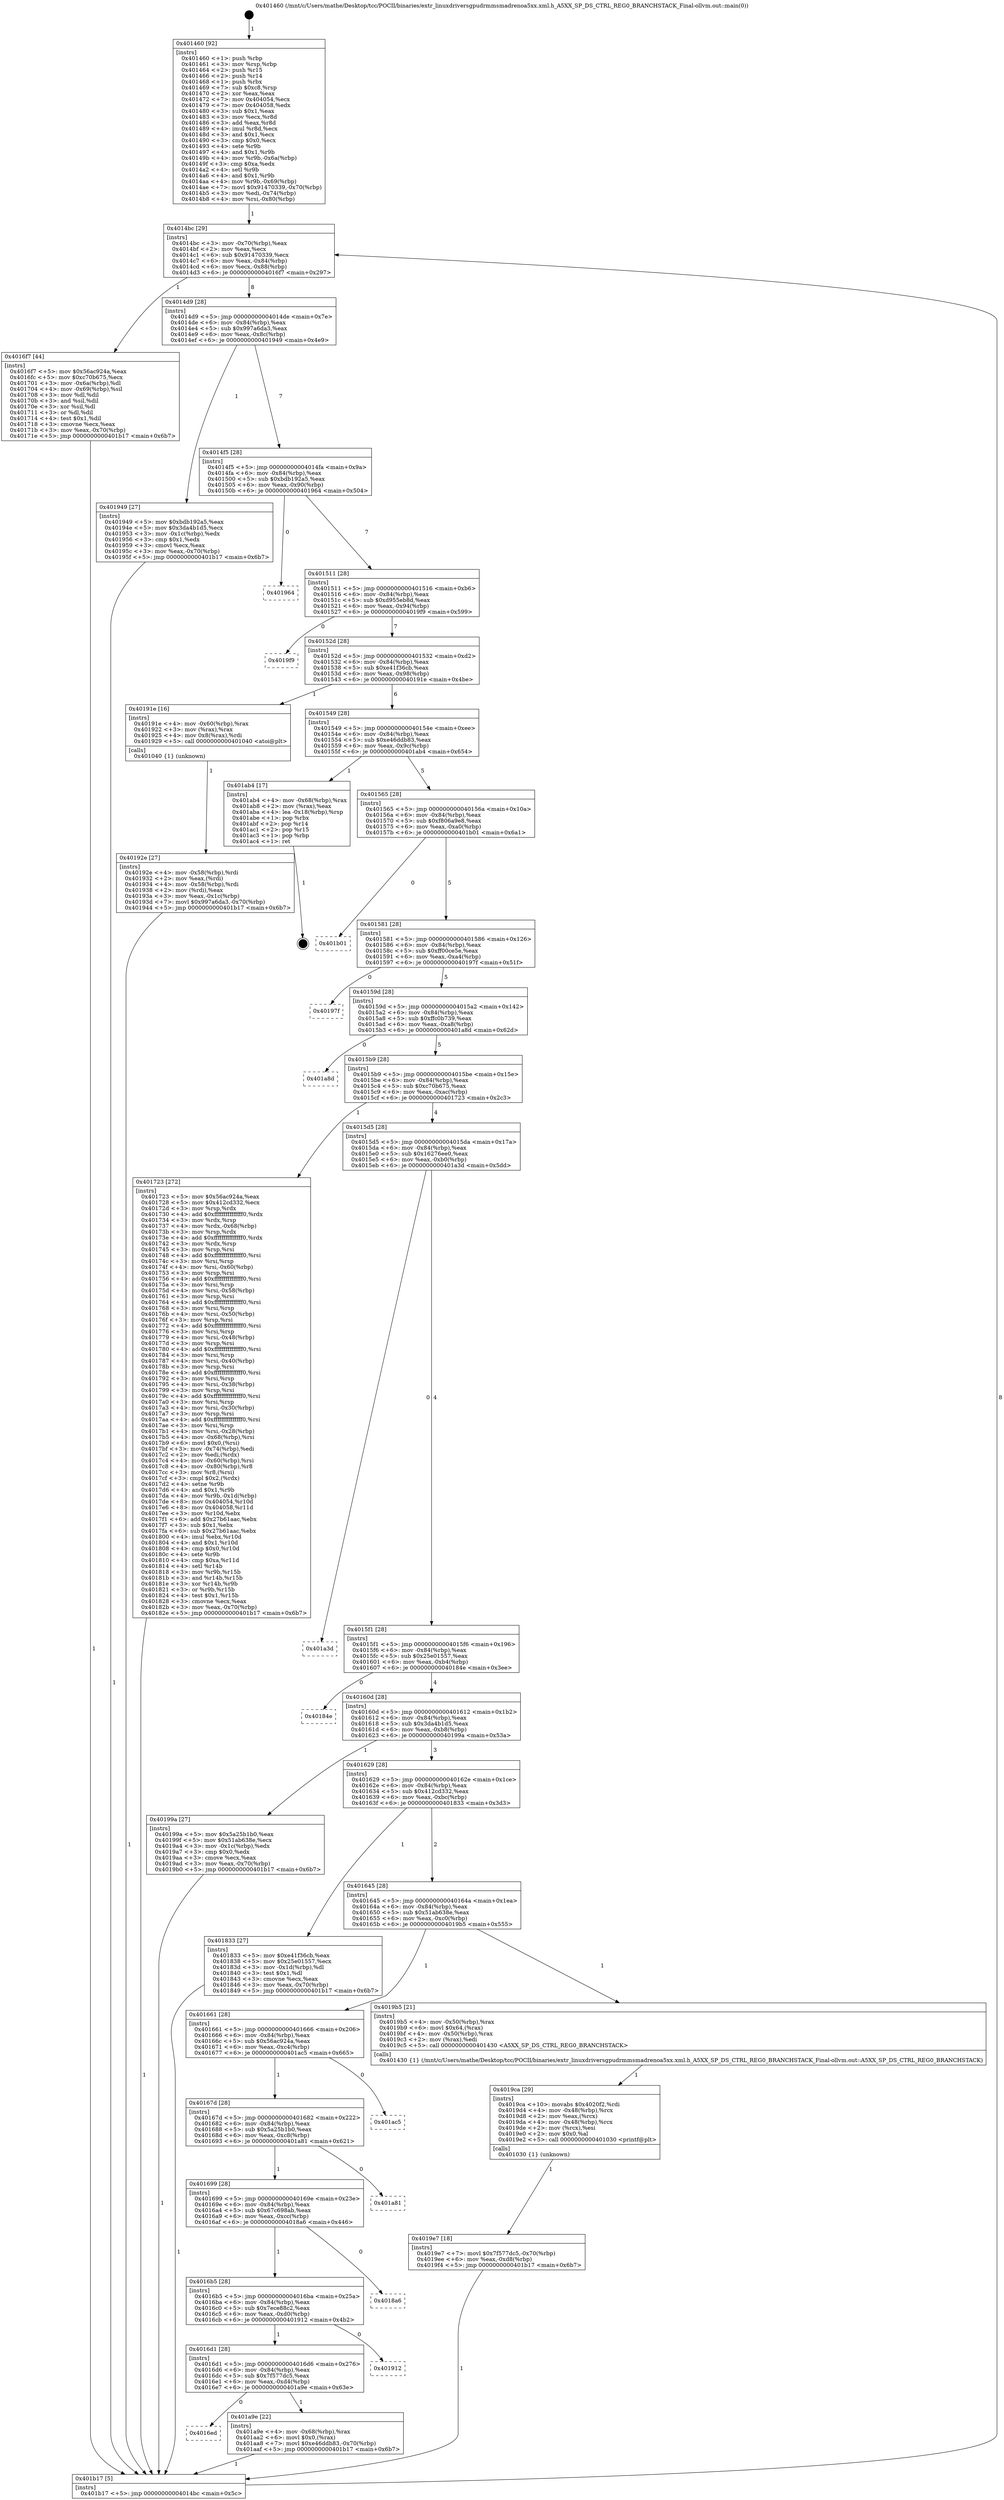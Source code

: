 digraph "0x401460" {
  label = "0x401460 (/mnt/c/Users/mathe/Desktop/tcc/POCII/binaries/extr_linuxdriversgpudrmmsmadrenoa5xx.xml.h_A5XX_SP_DS_CTRL_REG0_BRANCHSTACK_Final-ollvm.out::main(0))"
  labelloc = "t"
  node[shape=record]

  Entry [label="",width=0.3,height=0.3,shape=circle,fillcolor=black,style=filled]
  "0x4014bc" [label="{
     0x4014bc [29]\l
     | [instrs]\l
     &nbsp;&nbsp;0x4014bc \<+3\>: mov -0x70(%rbp),%eax\l
     &nbsp;&nbsp;0x4014bf \<+2\>: mov %eax,%ecx\l
     &nbsp;&nbsp;0x4014c1 \<+6\>: sub $0x91470339,%ecx\l
     &nbsp;&nbsp;0x4014c7 \<+6\>: mov %eax,-0x84(%rbp)\l
     &nbsp;&nbsp;0x4014cd \<+6\>: mov %ecx,-0x88(%rbp)\l
     &nbsp;&nbsp;0x4014d3 \<+6\>: je 00000000004016f7 \<main+0x297\>\l
  }"]
  "0x4016f7" [label="{
     0x4016f7 [44]\l
     | [instrs]\l
     &nbsp;&nbsp;0x4016f7 \<+5\>: mov $0x56ac924a,%eax\l
     &nbsp;&nbsp;0x4016fc \<+5\>: mov $0xc70b675,%ecx\l
     &nbsp;&nbsp;0x401701 \<+3\>: mov -0x6a(%rbp),%dl\l
     &nbsp;&nbsp;0x401704 \<+4\>: mov -0x69(%rbp),%sil\l
     &nbsp;&nbsp;0x401708 \<+3\>: mov %dl,%dil\l
     &nbsp;&nbsp;0x40170b \<+3\>: and %sil,%dil\l
     &nbsp;&nbsp;0x40170e \<+3\>: xor %sil,%dl\l
     &nbsp;&nbsp;0x401711 \<+3\>: or %dl,%dil\l
     &nbsp;&nbsp;0x401714 \<+4\>: test $0x1,%dil\l
     &nbsp;&nbsp;0x401718 \<+3\>: cmovne %ecx,%eax\l
     &nbsp;&nbsp;0x40171b \<+3\>: mov %eax,-0x70(%rbp)\l
     &nbsp;&nbsp;0x40171e \<+5\>: jmp 0000000000401b17 \<main+0x6b7\>\l
  }"]
  "0x4014d9" [label="{
     0x4014d9 [28]\l
     | [instrs]\l
     &nbsp;&nbsp;0x4014d9 \<+5\>: jmp 00000000004014de \<main+0x7e\>\l
     &nbsp;&nbsp;0x4014de \<+6\>: mov -0x84(%rbp),%eax\l
     &nbsp;&nbsp;0x4014e4 \<+5\>: sub $0x997a6da3,%eax\l
     &nbsp;&nbsp;0x4014e9 \<+6\>: mov %eax,-0x8c(%rbp)\l
     &nbsp;&nbsp;0x4014ef \<+6\>: je 0000000000401949 \<main+0x4e9\>\l
  }"]
  "0x401b17" [label="{
     0x401b17 [5]\l
     | [instrs]\l
     &nbsp;&nbsp;0x401b17 \<+5\>: jmp 00000000004014bc \<main+0x5c\>\l
  }"]
  "0x401460" [label="{
     0x401460 [92]\l
     | [instrs]\l
     &nbsp;&nbsp;0x401460 \<+1\>: push %rbp\l
     &nbsp;&nbsp;0x401461 \<+3\>: mov %rsp,%rbp\l
     &nbsp;&nbsp;0x401464 \<+2\>: push %r15\l
     &nbsp;&nbsp;0x401466 \<+2\>: push %r14\l
     &nbsp;&nbsp;0x401468 \<+1\>: push %rbx\l
     &nbsp;&nbsp;0x401469 \<+7\>: sub $0xc8,%rsp\l
     &nbsp;&nbsp;0x401470 \<+2\>: xor %eax,%eax\l
     &nbsp;&nbsp;0x401472 \<+7\>: mov 0x404054,%ecx\l
     &nbsp;&nbsp;0x401479 \<+7\>: mov 0x404058,%edx\l
     &nbsp;&nbsp;0x401480 \<+3\>: sub $0x1,%eax\l
     &nbsp;&nbsp;0x401483 \<+3\>: mov %ecx,%r8d\l
     &nbsp;&nbsp;0x401486 \<+3\>: add %eax,%r8d\l
     &nbsp;&nbsp;0x401489 \<+4\>: imul %r8d,%ecx\l
     &nbsp;&nbsp;0x40148d \<+3\>: and $0x1,%ecx\l
     &nbsp;&nbsp;0x401490 \<+3\>: cmp $0x0,%ecx\l
     &nbsp;&nbsp;0x401493 \<+4\>: sete %r9b\l
     &nbsp;&nbsp;0x401497 \<+4\>: and $0x1,%r9b\l
     &nbsp;&nbsp;0x40149b \<+4\>: mov %r9b,-0x6a(%rbp)\l
     &nbsp;&nbsp;0x40149f \<+3\>: cmp $0xa,%edx\l
     &nbsp;&nbsp;0x4014a2 \<+4\>: setl %r9b\l
     &nbsp;&nbsp;0x4014a6 \<+4\>: and $0x1,%r9b\l
     &nbsp;&nbsp;0x4014aa \<+4\>: mov %r9b,-0x69(%rbp)\l
     &nbsp;&nbsp;0x4014ae \<+7\>: movl $0x91470339,-0x70(%rbp)\l
     &nbsp;&nbsp;0x4014b5 \<+3\>: mov %edi,-0x74(%rbp)\l
     &nbsp;&nbsp;0x4014b8 \<+4\>: mov %rsi,-0x80(%rbp)\l
  }"]
  Exit [label="",width=0.3,height=0.3,shape=circle,fillcolor=black,style=filled,peripheries=2]
  "0x401949" [label="{
     0x401949 [27]\l
     | [instrs]\l
     &nbsp;&nbsp;0x401949 \<+5\>: mov $0xbdb192a5,%eax\l
     &nbsp;&nbsp;0x40194e \<+5\>: mov $0x3da4b1d5,%ecx\l
     &nbsp;&nbsp;0x401953 \<+3\>: mov -0x1c(%rbp),%edx\l
     &nbsp;&nbsp;0x401956 \<+3\>: cmp $0x1,%edx\l
     &nbsp;&nbsp;0x401959 \<+3\>: cmovl %ecx,%eax\l
     &nbsp;&nbsp;0x40195c \<+3\>: mov %eax,-0x70(%rbp)\l
     &nbsp;&nbsp;0x40195f \<+5\>: jmp 0000000000401b17 \<main+0x6b7\>\l
  }"]
  "0x4014f5" [label="{
     0x4014f5 [28]\l
     | [instrs]\l
     &nbsp;&nbsp;0x4014f5 \<+5\>: jmp 00000000004014fa \<main+0x9a\>\l
     &nbsp;&nbsp;0x4014fa \<+6\>: mov -0x84(%rbp),%eax\l
     &nbsp;&nbsp;0x401500 \<+5\>: sub $0xbdb192a5,%eax\l
     &nbsp;&nbsp;0x401505 \<+6\>: mov %eax,-0x90(%rbp)\l
     &nbsp;&nbsp;0x40150b \<+6\>: je 0000000000401964 \<main+0x504\>\l
  }"]
  "0x4016ed" [label="{
     0x4016ed\l
  }", style=dashed]
  "0x401964" [label="{
     0x401964\l
  }", style=dashed]
  "0x401511" [label="{
     0x401511 [28]\l
     | [instrs]\l
     &nbsp;&nbsp;0x401511 \<+5\>: jmp 0000000000401516 \<main+0xb6\>\l
     &nbsp;&nbsp;0x401516 \<+6\>: mov -0x84(%rbp),%eax\l
     &nbsp;&nbsp;0x40151c \<+5\>: sub $0xd955eb8d,%eax\l
     &nbsp;&nbsp;0x401521 \<+6\>: mov %eax,-0x94(%rbp)\l
     &nbsp;&nbsp;0x401527 \<+6\>: je 00000000004019f9 \<main+0x599\>\l
  }"]
  "0x401a9e" [label="{
     0x401a9e [22]\l
     | [instrs]\l
     &nbsp;&nbsp;0x401a9e \<+4\>: mov -0x68(%rbp),%rax\l
     &nbsp;&nbsp;0x401aa2 \<+6\>: movl $0x0,(%rax)\l
     &nbsp;&nbsp;0x401aa8 \<+7\>: movl $0xe46ddb83,-0x70(%rbp)\l
     &nbsp;&nbsp;0x401aaf \<+5\>: jmp 0000000000401b17 \<main+0x6b7\>\l
  }"]
  "0x4019f9" [label="{
     0x4019f9\l
  }", style=dashed]
  "0x40152d" [label="{
     0x40152d [28]\l
     | [instrs]\l
     &nbsp;&nbsp;0x40152d \<+5\>: jmp 0000000000401532 \<main+0xd2\>\l
     &nbsp;&nbsp;0x401532 \<+6\>: mov -0x84(%rbp),%eax\l
     &nbsp;&nbsp;0x401538 \<+5\>: sub $0xe41f36cb,%eax\l
     &nbsp;&nbsp;0x40153d \<+6\>: mov %eax,-0x98(%rbp)\l
     &nbsp;&nbsp;0x401543 \<+6\>: je 000000000040191e \<main+0x4be\>\l
  }"]
  "0x4016d1" [label="{
     0x4016d1 [28]\l
     | [instrs]\l
     &nbsp;&nbsp;0x4016d1 \<+5\>: jmp 00000000004016d6 \<main+0x276\>\l
     &nbsp;&nbsp;0x4016d6 \<+6\>: mov -0x84(%rbp),%eax\l
     &nbsp;&nbsp;0x4016dc \<+5\>: sub $0x7f577dc5,%eax\l
     &nbsp;&nbsp;0x4016e1 \<+6\>: mov %eax,-0xd4(%rbp)\l
     &nbsp;&nbsp;0x4016e7 \<+6\>: je 0000000000401a9e \<main+0x63e\>\l
  }"]
  "0x40191e" [label="{
     0x40191e [16]\l
     | [instrs]\l
     &nbsp;&nbsp;0x40191e \<+4\>: mov -0x60(%rbp),%rax\l
     &nbsp;&nbsp;0x401922 \<+3\>: mov (%rax),%rax\l
     &nbsp;&nbsp;0x401925 \<+4\>: mov 0x8(%rax),%rdi\l
     &nbsp;&nbsp;0x401929 \<+5\>: call 0000000000401040 \<atoi@plt\>\l
     | [calls]\l
     &nbsp;&nbsp;0x401040 \{1\} (unknown)\l
  }"]
  "0x401549" [label="{
     0x401549 [28]\l
     | [instrs]\l
     &nbsp;&nbsp;0x401549 \<+5\>: jmp 000000000040154e \<main+0xee\>\l
     &nbsp;&nbsp;0x40154e \<+6\>: mov -0x84(%rbp),%eax\l
     &nbsp;&nbsp;0x401554 \<+5\>: sub $0xe46ddb83,%eax\l
     &nbsp;&nbsp;0x401559 \<+6\>: mov %eax,-0x9c(%rbp)\l
     &nbsp;&nbsp;0x40155f \<+6\>: je 0000000000401ab4 \<main+0x654\>\l
  }"]
  "0x401912" [label="{
     0x401912\l
  }", style=dashed]
  "0x401ab4" [label="{
     0x401ab4 [17]\l
     | [instrs]\l
     &nbsp;&nbsp;0x401ab4 \<+4\>: mov -0x68(%rbp),%rax\l
     &nbsp;&nbsp;0x401ab8 \<+2\>: mov (%rax),%eax\l
     &nbsp;&nbsp;0x401aba \<+4\>: lea -0x18(%rbp),%rsp\l
     &nbsp;&nbsp;0x401abe \<+1\>: pop %rbx\l
     &nbsp;&nbsp;0x401abf \<+2\>: pop %r14\l
     &nbsp;&nbsp;0x401ac1 \<+2\>: pop %r15\l
     &nbsp;&nbsp;0x401ac3 \<+1\>: pop %rbp\l
     &nbsp;&nbsp;0x401ac4 \<+1\>: ret\l
  }"]
  "0x401565" [label="{
     0x401565 [28]\l
     | [instrs]\l
     &nbsp;&nbsp;0x401565 \<+5\>: jmp 000000000040156a \<main+0x10a\>\l
     &nbsp;&nbsp;0x40156a \<+6\>: mov -0x84(%rbp),%eax\l
     &nbsp;&nbsp;0x401570 \<+5\>: sub $0xf806a9e8,%eax\l
     &nbsp;&nbsp;0x401575 \<+6\>: mov %eax,-0xa0(%rbp)\l
     &nbsp;&nbsp;0x40157b \<+6\>: je 0000000000401b01 \<main+0x6a1\>\l
  }"]
  "0x4016b5" [label="{
     0x4016b5 [28]\l
     | [instrs]\l
     &nbsp;&nbsp;0x4016b5 \<+5\>: jmp 00000000004016ba \<main+0x25a\>\l
     &nbsp;&nbsp;0x4016ba \<+6\>: mov -0x84(%rbp),%eax\l
     &nbsp;&nbsp;0x4016c0 \<+5\>: sub $0x7ece88c2,%eax\l
     &nbsp;&nbsp;0x4016c5 \<+6\>: mov %eax,-0xd0(%rbp)\l
     &nbsp;&nbsp;0x4016cb \<+6\>: je 0000000000401912 \<main+0x4b2\>\l
  }"]
  "0x401b01" [label="{
     0x401b01\l
  }", style=dashed]
  "0x401581" [label="{
     0x401581 [28]\l
     | [instrs]\l
     &nbsp;&nbsp;0x401581 \<+5\>: jmp 0000000000401586 \<main+0x126\>\l
     &nbsp;&nbsp;0x401586 \<+6\>: mov -0x84(%rbp),%eax\l
     &nbsp;&nbsp;0x40158c \<+5\>: sub $0xff00ce5e,%eax\l
     &nbsp;&nbsp;0x401591 \<+6\>: mov %eax,-0xa4(%rbp)\l
     &nbsp;&nbsp;0x401597 \<+6\>: je 000000000040197f \<main+0x51f\>\l
  }"]
  "0x4018a6" [label="{
     0x4018a6\l
  }", style=dashed]
  "0x40197f" [label="{
     0x40197f\l
  }", style=dashed]
  "0x40159d" [label="{
     0x40159d [28]\l
     | [instrs]\l
     &nbsp;&nbsp;0x40159d \<+5\>: jmp 00000000004015a2 \<main+0x142\>\l
     &nbsp;&nbsp;0x4015a2 \<+6\>: mov -0x84(%rbp),%eax\l
     &nbsp;&nbsp;0x4015a8 \<+5\>: sub $0xffc0b739,%eax\l
     &nbsp;&nbsp;0x4015ad \<+6\>: mov %eax,-0xa8(%rbp)\l
     &nbsp;&nbsp;0x4015b3 \<+6\>: je 0000000000401a8d \<main+0x62d\>\l
  }"]
  "0x401699" [label="{
     0x401699 [28]\l
     | [instrs]\l
     &nbsp;&nbsp;0x401699 \<+5\>: jmp 000000000040169e \<main+0x23e\>\l
     &nbsp;&nbsp;0x40169e \<+6\>: mov -0x84(%rbp),%eax\l
     &nbsp;&nbsp;0x4016a4 \<+5\>: sub $0x67c698ab,%eax\l
     &nbsp;&nbsp;0x4016a9 \<+6\>: mov %eax,-0xcc(%rbp)\l
     &nbsp;&nbsp;0x4016af \<+6\>: je 00000000004018a6 \<main+0x446\>\l
  }"]
  "0x401a8d" [label="{
     0x401a8d\l
  }", style=dashed]
  "0x4015b9" [label="{
     0x4015b9 [28]\l
     | [instrs]\l
     &nbsp;&nbsp;0x4015b9 \<+5\>: jmp 00000000004015be \<main+0x15e\>\l
     &nbsp;&nbsp;0x4015be \<+6\>: mov -0x84(%rbp),%eax\l
     &nbsp;&nbsp;0x4015c4 \<+5\>: sub $0xc70b675,%eax\l
     &nbsp;&nbsp;0x4015c9 \<+6\>: mov %eax,-0xac(%rbp)\l
     &nbsp;&nbsp;0x4015cf \<+6\>: je 0000000000401723 \<main+0x2c3\>\l
  }"]
  "0x401a81" [label="{
     0x401a81\l
  }", style=dashed]
  "0x401723" [label="{
     0x401723 [272]\l
     | [instrs]\l
     &nbsp;&nbsp;0x401723 \<+5\>: mov $0x56ac924a,%eax\l
     &nbsp;&nbsp;0x401728 \<+5\>: mov $0x412cd332,%ecx\l
     &nbsp;&nbsp;0x40172d \<+3\>: mov %rsp,%rdx\l
     &nbsp;&nbsp;0x401730 \<+4\>: add $0xfffffffffffffff0,%rdx\l
     &nbsp;&nbsp;0x401734 \<+3\>: mov %rdx,%rsp\l
     &nbsp;&nbsp;0x401737 \<+4\>: mov %rdx,-0x68(%rbp)\l
     &nbsp;&nbsp;0x40173b \<+3\>: mov %rsp,%rdx\l
     &nbsp;&nbsp;0x40173e \<+4\>: add $0xfffffffffffffff0,%rdx\l
     &nbsp;&nbsp;0x401742 \<+3\>: mov %rdx,%rsp\l
     &nbsp;&nbsp;0x401745 \<+3\>: mov %rsp,%rsi\l
     &nbsp;&nbsp;0x401748 \<+4\>: add $0xfffffffffffffff0,%rsi\l
     &nbsp;&nbsp;0x40174c \<+3\>: mov %rsi,%rsp\l
     &nbsp;&nbsp;0x40174f \<+4\>: mov %rsi,-0x60(%rbp)\l
     &nbsp;&nbsp;0x401753 \<+3\>: mov %rsp,%rsi\l
     &nbsp;&nbsp;0x401756 \<+4\>: add $0xfffffffffffffff0,%rsi\l
     &nbsp;&nbsp;0x40175a \<+3\>: mov %rsi,%rsp\l
     &nbsp;&nbsp;0x40175d \<+4\>: mov %rsi,-0x58(%rbp)\l
     &nbsp;&nbsp;0x401761 \<+3\>: mov %rsp,%rsi\l
     &nbsp;&nbsp;0x401764 \<+4\>: add $0xfffffffffffffff0,%rsi\l
     &nbsp;&nbsp;0x401768 \<+3\>: mov %rsi,%rsp\l
     &nbsp;&nbsp;0x40176b \<+4\>: mov %rsi,-0x50(%rbp)\l
     &nbsp;&nbsp;0x40176f \<+3\>: mov %rsp,%rsi\l
     &nbsp;&nbsp;0x401772 \<+4\>: add $0xfffffffffffffff0,%rsi\l
     &nbsp;&nbsp;0x401776 \<+3\>: mov %rsi,%rsp\l
     &nbsp;&nbsp;0x401779 \<+4\>: mov %rsi,-0x48(%rbp)\l
     &nbsp;&nbsp;0x40177d \<+3\>: mov %rsp,%rsi\l
     &nbsp;&nbsp;0x401780 \<+4\>: add $0xfffffffffffffff0,%rsi\l
     &nbsp;&nbsp;0x401784 \<+3\>: mov %rsi,%rsp\l
     &nbsp;&nbsp;0x401787 \<+4\>: mov %rsi,-0x40(%rbp)\l
     &nbsp;&nbsp;0x40178b \<+3\>: mov %rsp,%rsi\l
     &nbsp;&nbsp;0x40178e \<+4\>: add $0xfffffffffffffff0,%rsi\l
     &nbsp;&nbsp;0x401792 \<+3\>: mov %rsi,%rsp\l
     &nbsp;&nbsp;0x401795 \<+4\>: mov %rsi,-0x38(%rbp)\l
     &nbsp;&nbsp;0x401799 \<+3\>: mov %rsp,%rsi\l
     &nbsp;&nbsp;0x40179c \<+4\>: add $0xfffffffffffffff0,%rsi\l
     &nbsp;&nbsp;0x4017a0 \<+3\>: mov %rsi,%rsp\l
     &nbsp;&nbsp;0x4017a3 \<+4\>: mov %rsi,-0x30(%rbp)\l
     &nbsp;&nbsp;0x4017a7 \<+3\>: mov %rsp,%rsi\l
     &nbsp;&nbsp;0x4017aa \<+4\>: add $0xfffffffffffffff0,%rsi\l
     &nbsp;&nbsp;0x4017ae \<+3\>: mov %rsi,%rsp\l
     &nbsp;&nbsp;0x4017b1 \<+4\>: mov %rsi,-0x28(%rbp)\l
     &nbsp;&nbsp;0x4017b5 \<+4\>: mov -0x68(%rbp),%rsi\l
     &nbsp;&nbsp;0x4017b9 \<+6\>: movl $0x0,(%rsi)\l
     &nbsp;&nbsp;0x4017bf \<+3\>: mov -0x74(%rbp),%edi\l
     &nbsp;&nbsp;0x4017c2 \<+2\>: mov %edi,(%rdx)\l
     &nbsp;&nbsp;0x4017c4 \<+4\>: mov -0x60(%rbp),%rsi\l
     &nbsp;&nbsp;0x4017c8 \<+4\>: mov -0x80(%rbp),%r8\l
     &nbsp;&nbsp;0x4017cc \<+3\>: mov %r8,(%rsi)\l
     &nbsp;&nbsp;0x4017cf \<+3\>: cmpl $0x2,(%rdx)\l
     &nbsp;&nbsp;0x4017d2 \<+4\>: setne %r9b\l
     &nbsp;&nbsp;0x4017d6 \<+4\>: and $0x1,%r9b\l
     &nbsp;&nbsp;0x4017da \<+4\>: mov %r9b,-0x1d(%rbp)\l
     &nbsp;&nbsp;0x4017de \<+8\>: mov 0x404054,%r10d\l
     &nbsp;&nbsp;0x4017e6 \<+8\>: mov 0x404058,%r11d\l
     &nbsp;&nbsp;0x4017ee \<+3\>: mov %r10d,%ebx\l
     &nbsp;&nbsp;0x4017f1 \<+6\>: add $0x27b61aac,%ebx\l
     &nbsp;&nbsp;0x4017f7 \<+3\>: sub $0x1,%ebx\l
     &nbsp;&nbsp;0x4017fa \<+6\>: sub $0x27b61aac,%ebx\l
     &nbsp;&nbsp;0x401800 \<+4\>: imul %ebx,%r10d\l
     &nbsp;&nbsp;0x401804 \<+4\>: and $0x1,%r10d\l
     &nbsp;&nbsp;0x401808 \<+4\>: cmp $0x0,%r10d\l
     &nbsp;&nbsp;0x40180c \<+4\>: sete %r9b\l
     &nbsp;&nbsp;0x401810 \<+4\>: cmp $0xa,%r11d\l
     &nbsp;&nbsp;0x401814 \<+4\>: setl %r14b\l
     &nbsp;&nbsp;0x401818 \<+3\>: mov %r9b,%r15b\l
     &nbsp;&nbsp;0x40181b \<+3\>: and %r14b,%r15b\l
     &nbsp;&nbsp;0x40181e \<+3\>: xor %r14b,%r9b\l
     &nbsp;&nbsp;0x401821 \<+3\>: or %r9b,%r15b\l
     &nbsp;&nbsp;0x401824 \<+4\>: test $0x1,%r15b\l
     &nbsp;&nbsp;0x401828 \<+3\>: cmovne %ecx,%eax\l
     &nbsp;&nbsp;0x40182b \<+3\>: mov %eax,-0x70(%rbp)\l
     &nbsp;&nbsp;0x40182e \<+5\>: jmp 0000000000401b17 \<main+0x6b7\>\l
  }"]
  "0x4015d5" [label="{
     0x4015d5 [28]\l
     | [instrs]\l
     &nbsp;&nbsp;0x4015d5 \<+5\>: jmp 00000000004015da \<main+0x17a\>\l
     &nbsp;&nbsp;0x4015da \<+6\>: mov -0x84(%rbp),%eax\l
     &nbsp;&nbsp;0x4015e0 \<+5\>: sub $0x16276ee0,%eax\l
     &nbsp;&nbsp;0x4015e5 \<+6\>: mov %eax,-0xb0(%rbp)\l
     &nbsp;&nbsp;0x4015eb \<+6\>: je 0000000000401a3d \<main+0x5dd\>\l
  }"]
  "0x40167d" [label="{
     0x40167d [28]\l
     | [instrs]\l
     &nbsp;&nbsp;0x40167d \<+5\>: jmp 0000000000401682 \<main+0x222\>\l
     &nbsp;&nbsp;0x401682 \<+6\>: mov -0x84(%rbp),%eax\l
     &nbsp;&nbsp;0x401688 \<+5\>: sub $0x5a25b1b0,%eax\l
     &nbsp;&nbsp;0x40168d \<+6\>: mov %eax,-0xc8(%rbp)\l
     &nbsp;&nbsp;0x401693 \<+6\>: je 0000000000401a81 \<main+0x621\>\l
  }"]
  "0x401ac5" [label="{
     0x401ac5\l
  }", style=dashed]
  "0x401a3d" [label="{
     0x401a3d\l
  }", style=dashed]
  "0x4015f1" [label="{
     0x4015f1 [28]\l
     | [instrs]\l
     &nbsp;&nbsp;0x4015f1 \<+5\>: jmp 00000000004015f6 \<main+0x196\>\l
     &nbsp;&nbsp;0x4015f6 \<+6\>: mov -0x84(%rbp),%eax\l
     &nbsp;&nbsp;0x4015fc \<+5\>: sub $0x25e01557,%eax\l
     &nbsp;&nbsp;0x401601 \<+6\>: mov %eax,-0xb4(%rbp)\l
     &nbsp;&nbsp;0x401607 \<+6\>: je 000000000040184e \<main+0x3ee\>\l
  }"]
  "0x4019e7" [label="{
     0x4019e7 [18]\l
     | [instrs]\l
     &nbsp;&nbsp;0x4019e7 \<+7\>: movl $0x7f577dc5,-0x70(%rbp)\l
     &nbsp;&nbsp;0x4019ee \<+6\>: mov %eax,-0xd8(%rbp)\l
     &nbsp;&nbsp;0x4019f4 \<+5\>: jmp 0000000000401b17 \<main+0x6b7\>\l
  }"]
  "0x40184e" [label="{
     0x40184e\l
  }", style=dashed]
  "0x40160d" [label="{
     0x40160d [28]\l
     | [instrs]\l
     &nbsp;&nbsp;0x40160d \<+5\>: jmp 0000000000401612 \<main+0x1b2\>\l
     &nbsp;&nbsp;0x401612 \<+6\>: mov -0x84(%rbp),%eax\l
     &nbsp;&nbsp;0x401618 \<+5\>: sub $0x3da4b1d5,%eax\l
     &nbsp;&nbsp;0x40161d \<+6\>: mov %eax,-0xb8(%rbp)\l
     &nbsp;&nbsp;0x401623 \<+6\>: je 000000000040199a \<main+0x53a\>\l
  }"]
  "0x4019ca" [label="{
     0x4019ca [29]\l
     | [instrs]\l
     &nbsp;&nbsp;0x4019ca \<+10\>: movabs $0x4020f2,%rdi\l
     &nbsp;&nbsp;0x4019d4 \<+4\>: mov -0x48(%rbp),%rcx\l
     &nbsp;&nbsp;0x4019d8 \<+2\>: mov %eax,(%rcx)\l
     &nbsp;&nbsp;0x4019da \<+4\>: mov -0x48(%rbp),%rcx\l
     &nbsp;&nbsp;0x4019de \<+2\>: mov (%rcx),%esi\l
     &nbsp;&nbsp;0x4019e0 \<+2\>: mov $0x0,%al\l
     &nbsp;&nbsp;0x4019e2 \<+5\>: call 0000000000401030 \<printf@plt\>\l
     | [calls]\l
     &nbsp;&nbsp;0x401030 \{1\} (unknown)\l
  }"]
  "0x40199a" [label="{
     0x40199a [27]\l
     | [instrs]\l
     &nbsp;&nbsp;0x40199a \<+5\>: mov $0x5a25b1b0,%eax\l
     &nbsp;&nbsp;0x40199f \<+5\>: mov $0x51ab638e,%ecx\l
     &nbsp;&nbsp;0x4019a4 \<+3\>: mov -0x1c(%rbp),%edx\l
     &nbsp;&nbsp;0x4019a7 \<+3\>: cmp $0x0,%edx\l
     &nbsp;&nbsp;0x4019aa \<+3\>: cmove %ecx,%eax\l
     &nbsp;&nbsp;0x4019ad \<+3\>: mov %eax,-0x70(%rbp)\l
     &nbsp;&nbsp;0x4019b0 \<+5\>: jmp 0000000000401b17 \<main+0x6b7\>\l
  }"]
  "0x401629" [label="{
     0x401629 [28]\l
     | [instrs]\l
     &nbsp;&nbsp;0x401629 \<+5\>: jmp 000000000040162e \<main+0x1ce\>\l
     &nbsp;&nbsp;0x40162e \<+6\>: mov -0x84(%rbp),%eax\l
     &nbsp;&nbsp;0x401634 \<+5\>: sub $0x412cd332,%eax\l
     &nbsp;&nbsp;0x401639 \<+6\>: mov %eax,-0xbc(%rbp)\l
     &nbsp;&nbsp;0x40163f \<+6\>: je 0000000000401833 \<main+0x3d3\>\l
  }"]
  "0x401661" [label="{
     0x401661 [28]\l
     | [instrs]\l
     &nbsp;&nbsp;0x401661 \<+5\>: jmp 0000000000401666 \<main+0x206\>\l
     &nbsp;&nbsp;0x401666 \<+6\>: mov -0x84(%rbp),%eax\l
     &nbsp;&nbsp;0x40166c \<+5\>: sub $0x56ac924a,%eax\l
     &nbsp;&nbsp;0x401671 \<+6\>: mov %eax,-0xc4(%rbp)\l
     &nbsp;&nbsp;0x401677 \<+6\>: je 0000000000401ac5 \<main+0x665\>\l
  }"]
  "0x401833" [label="{
     0x401833 [27]\l
     | [instrs]\l
     &nbsp;&nbsp;0x401833 \<+5\>: mov $0xe41f36cb,%eax\l
     &nbsp;&nbsp;0x401838 \<+5\>: mov $0x25e01557,%ecx\l
     &nbsp;&nbsp;0x40183d \<+3\>: mov -0x1d(%rbp),%dl\l
     &nbsp;&nbsp;0x401840 \<+3\>: test $0x1,%dl\l
     &nbsp;&nbsp;0x401843 \<+3\>: cmovne %ecx,%eax\l
     &nbsp;&nbsp;0x401846 \<+3\>: mov %eax,-0x70(%rbp)\l
     &nbsp;&nbsp;0x401849 \<+5\>: jmp 0000000000401b17 \<main+0x6b7\>\l
  }"]
  "0x401645" [label="{
     0x401645 [28]\l
     | [instrs]\l
     &nbsp;&nbsp;0x401645 \<+5\>: jmp 000000000040164a \<main+0x1ea\>\l
     &nbsp;&nbsp;0x40164a \<+6\>: mov -0x84(%rbp),%eax\l
     &nbsp;&nbsp;0x401650 \<+5\>: sub $0x51ab638e,%eax\l
     &nbsp;&nbsp;0x401655 \<+6\>: mov %eax,-0xc0(%rbp)\l
     &nbsp;&nbsp;0x40165b \<+6\>: je 00000000004019b5 \<main+0x555\>\l
  }"]
  "0x40192e" [label="{
     0x40192e [27]\l
     | [instrs]\l
     &nbsp;&nbsp;0x40192e \<+4\>: mov -0x58(%rbp),%rdi\l
     &nbsp;&nbsp;0x401932 \<+2\>: mov %eax,(%rdi)\l
     &nbsp;&nbsp;0x401934 \<+4\>: mov -0x58(%rbp),%rdi\l
     &nbsp;&nbsp;0x401938 \<+2\>: mov (%rdi),%eax\l
     &nbsp;&nbsp;0x40193a \<+3\>: mov %eax,-0x1c(%rbp)\l
     &nbsp;&nbsp;0x40193d \<+7\>: movl $0x997a6da3,-0x70(%rbp)\l
     &nbsp;&nbsp;0x401944 \<+5\>: jmp 0000000000401b17 \<main+0x6b7\>\l
  }"]
  "0x4019b5" [label="{
     0x4019b5 [21]\l
     | [instrs]\l
     &nbsp;&nbsp;0x4019b5 \<+4\>: mov -0x50(%rbp),%rax\l
     &nbsp;&nbsp;0x4019b9 \<+6\>: movl $0x64,(%rax)\l
     &nbsp;&nbsp;0x4019bf \<+4\>: mov -0x50(%rbp),%rax\l
     &nbsp;&nbsp;0x4019c3 \<+2\>: mov (%rax),%edi\l
     &nbsp;&nbsp;0x4019c5 \<+5\>: call 0000000000401430 \<A5XX_SP_DS_CTRL_REG0_BRANCHSTACK\>\l
     | [calls]\l
     &nbsp;&nbsp;0x401430 \{1\} (/mnt/c/Users/mathe/Desktop/tcc/POCII/binaries/extr_linuxdriversgpudrmmsmadrenoa5xx.xml.h_A5XX_SP_DS_CTRL_REG0_BRANCHSTACK_Final-ollvm.out::A5XX_SP_DS_CTRL_REG0_BRANCHSTACK)\l
  }"]
  Entry -> "0x401460" [label=" 1"]
  "0x4014bc" -> "0x4016f7" [label=" 1"]
  "0x4014bc" -> "0x4014d9" [label=" 8"]
  "0x4016f7" -> "0x401b17" [label=" 1"]
  "0x401460" -> "0x4014bc" [label=" 1"]
  "0x401b17" -> "0x4014bc" [label=" 8"]
  "0x401ab4" -> Exit [label=" 1"]
  "0x4014d9" -> "0x401949" [label=" 1"]
  "0x4014d9" -> "0x4014f5" [label=" 7"]
  "0x401a9e" -> "0x401b17" [label=" 1"]
  "0x4014f5" -> "0x401964" [label=" 0"]
  "0x4014f5" -> "0x401511" [label=" 7"]
  "0x4016d1" -> "0x4016ed" [label=" 0"]
  "0x401511" -> "0x4019f9" [label=" 0"]
  "0x401511" -> "0x40152d" [label=" 7"]
  "0x4016d1" -> "0x401a9e" [label=" 1"]
  "0x40152d" -> "0x40191e" [label=" 1"]
  "0x40152d" -> "0x401549" [label=" 6"]
  "0x4016b5" -> "0x4016d1" [label=" 1"]
  "0x401549" -> "0x401ab4" [label=" 1"]
  "0x401549" -> "0x401565" [label=" 5"]
  "0x4016b5" -> "0x401912" [label=" 0"]
  "0x401565" -> "0x401b01" [label=" 0"]
  "0x401565" -> "0x401581" [label=" 5"]
  "0x401699" -> "0x4016b5" [label=" 1"]
  "0x401581" -> "0x40197f" [label=" 0"]
  "0x401581" -> "0x40159d" [label=" 5"]
  "0x401699" -> "0x4018a6" [label=" 0"]
  "0x40159d" -> "0x401a8d" [label=" 0"]
  "0x40159d" -> "0x4015b9" [label=" 5"]
  "0x40167d" -> "0x401699" [label=" 1"]
  "0x4015b9" -> "0x401723" [label=" 1"]
  "0x4015b9" -> "0x4015d5" [label=" 4"]
  "0x40167d" -> "0x401a81" [label=" 0"]
  "0x401723" -> "0x401b17" [label=" 1"]
  "0x401661" -> "0x40167d" [label=" 1"]
  "0x4015d5" -> "0x401a3d" [label=" 0"]
  "0x4015d5" -> "0x4015f1" [label=" 4"]
  "0x401661" -> "0x401ac5" [label=" 0"]
  "0x4015f1" -> "0x40184e" [label=" 0"]
  "0x4015f1" -> "0x40160d" [label=" 4"]
  "0x4019e7" -> "0x401b17" [label=" 1"]
  "0x40160d" -> "0x40199a" [label=" 1"]
  "0x40160d" -> "0x401629" [label=" 3"]
  "0x4019ca" -> "0x4019e7" [label=" 1"]
  "0x401629" -> "0x401833" [label=" 1"]
  "0x401629" -> "0x401645" [label=" 2"]
  "0x401833" -> "0x401b17" [label=" 1"]
  "0x40191e" -> "0x40192e" [label=" 1"]
  "0x40192e" -> "0x401b17" [label=" 1"]
  "0x401949" -> "0x401b17" [label=" 1"]
  "0x40199a" -> "0x401b17" [label=" 1"]
  "0x4019b5" -> "0x4019ca" [label=" 1"]
  "0x401645" -> "0x4019b5" [label=" 1"]
  "0x401645" -> "0x401661" [label=" 1"]
}
